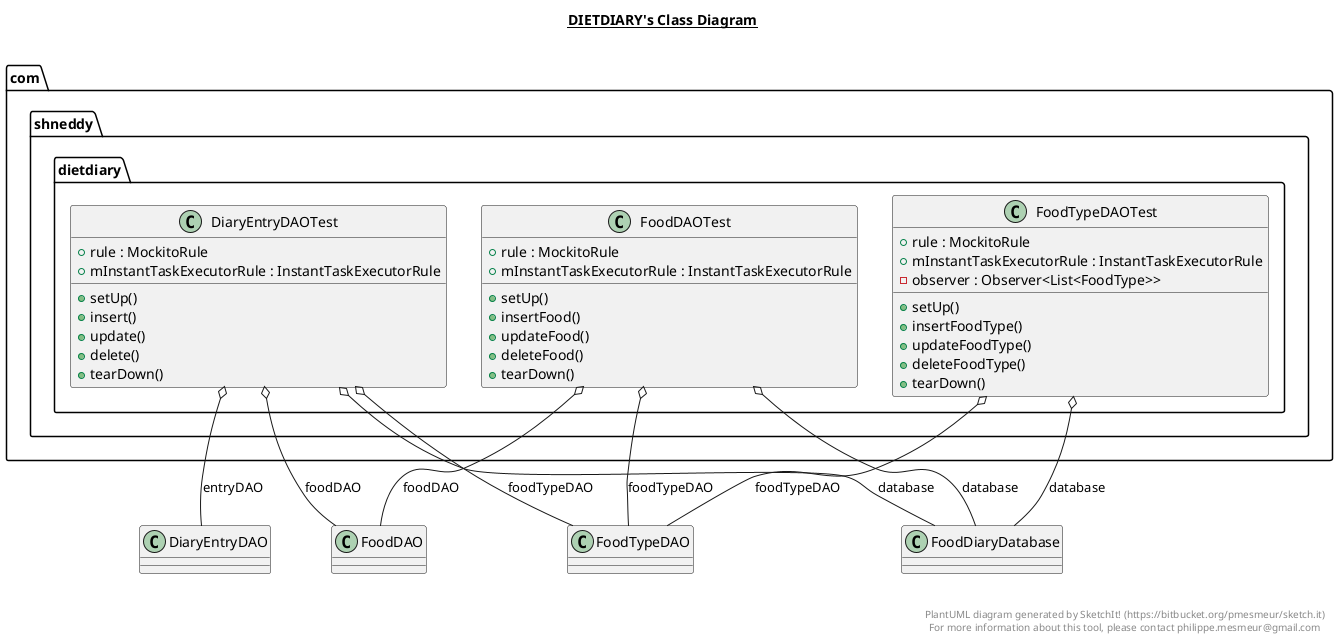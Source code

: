 @startuml

title __DIETDIARY's Class Diagram__\n

  package com.shneddy.dietdiary {
    class DiaryEntryDAOTest {
        + rule : MockitoRule
        + mInstantTaskExecutorRule : InstantTaskExecutorRule
        + setUp()
        + insert()
        + update()
        + delete()
        + tearDown()
    }
  }
  

  package com.shneddy.dietdiary {
    class FoodDAOTest {
        + rule : MockitoRule
        + mInstantTaskExecutorRule : InstantTaskExecutorRule
        + setUp()
        + insertFood()
        + updateFood()
        + deleteFood()
        + tearDown()
    }
  }
  

  package com.shneddy.dietdiary {
    class FoodTypeDAOTest {
        + rule : MockitoRule
        + mInstantTaskExecutorRule : InstantTaskExecutorRule
        - observer : Observer<List<FoodType>>
        + setUp()
        + insertFoodType()
        + updateFoodType()
        + deleteFoodType()
        + tearDown()
    }
  }
  

  DiaryEntryDAOTest o-- FoodDiaryDatabase : database
  DiaryEntryDAOTest o-- FoodDAO : foodDAO
  DiaryEntryDAOTest o-- FoodTypeDAO : foodTypeDAO
  DiaryEntryDAOTest o-- DiaryEntryDAO : entryDAO
  FoodDAOTest o-- FoodDiaryDatabase : database
  FoodDAOTest o-- FoodDAO : foodDAO
  FoodDAOTest o-- FoodTypeDAO : foodTypeDAO
  FoodTypeDAOTest o-- FoodDiaryDatabase : database
  FoodTypeDAOTest o-- FoodTypeDAO : foodTypeDAO


right footer


PlantUML diagram generated by SketchIt! (https://bitbucket.org/pmesmeur/sketch.it)
For more information about this tool, please contact philippe.mesmeur@gmail.com
endfooter

@enduml
